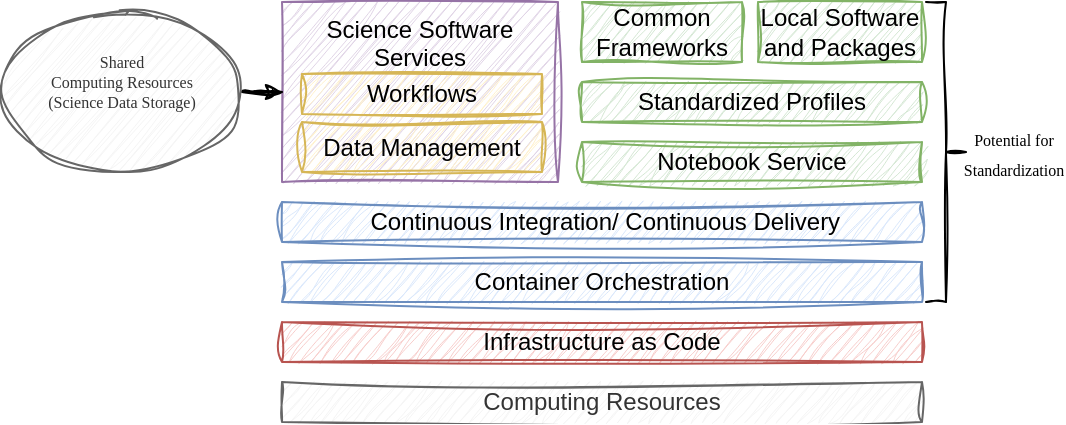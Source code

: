 <mxfile version="20.8.20" type="github">
  <diagram id="Ox-5USU47mw0coAknR-2" name="Page-1">
    <mxGraphModel dx="1092" dy="607" grid="1" gridSize="10" guides="1" tooltips="1" connect="1" arrows="1" fold="1" page="1" pageScale="1" pageWidth="850" pageHeight="1100" math="0" shadow="0">
      <root>
        <mxCell id="0" />
        <mxCell id="1" parent="0" />
        <mxCell id="gHRdiQ_8jNhcd9hCINz7-1" value="Infrastructure as Code" style="rounded=0;whiteSpace=wrap;html=1;fillColor=#f8cecc;strokeColor=#b85450;sketch=1;curveFitting=1;jiggle=2;" parent="1" vertex="1">
          <mxGeometry x="240" y="420" width="320" height="20" as="geometry" />
        </mxCell>
        <mxCell id="gHRdiQ_8jNhcd9hCINz7-3" value="Computing Resources" style="rounded=0;whiteSpace=wrap;html=1;fillColor=#f5f5f5;fontColor=#333333;strokeColor=#666666;sketch=1;curveFitting=1;jiggle=2;" parent="1" vertex="1">
          <mxGeometry x="240" y="450" width="320" height="20" as="geometry" />
        </mxCell>
        <mxCell id="gHRdiQ_8jNhcd9hCINz7-4" value="Container Orchestration" style="rounded=0;whiteSpace=wrap;html=1;fillColor=#dae8fc;strokeColor=#6c8ebf;sketch=1;curveFitting=1;jiggle=2;" parent="1" vertex="1">
          <mxGeometry x="240" y="390" width="320" height="20" as="geometry" />
        </mxCell>
        <mxCell id="gHRdiQ_8jNhcd9hCINz7-6" value="&amp;nbsp;Continuous Integration/ Continuous Delivery" style="rounded=0;whiteSpace=wrap;html=1;fillColor=#dae8fc;strokeColor=#6c8ebf;sketch=1;curveFitting=1;jiggle=2;" parent="1" vertex="1">
          <mxGeometry x="240" y="360" width="320" height="20" as="geometry" />
        </mxCell>
        <mxCell id="gHRdiQ_8jNhcd9hCINz7-8" value="" style="shape=curlyBracket;whiteSpace=wrap;html=1;rounded=0;flipH=1;labelPosition=right;verticalLabelPosition=middle;align=left;verticalAlign=middle;sketch=1;curveFitting=1;jiggle=2;" parent="1" vertex="1">
          <mxGeometry x="562" y="260" width="20" height="150" as="geometry" />
        </mxCell>
        <mxCell id="gHRdiQ_8jNhcd9hCINz7-9" value="&lt;font style=&quot;font-size: 8px;&quot;&gt;Potential for Standardization&lt;/font&gt;" style="text;html=1;strokeColor=none;fillColor=none;align=center;verticalAlign=middle;whiteSpace=wrap;rounded=0;shadow=0;fontFamily=Comic Sans MS;sketch=1;curveFitting=1;jiggle=2;" parent="1" vertex="1">
          <mxGeometry x="582" y="320" width="48" height="30" as="geometry" />
        </mxCell>
        <mxCell id="gHRdiQ_8jNhcd9hCINz7-10" value="Notebook Service" style="rounded=0;whiteSpace=wrap;html=1;fillColor=#d5e8d4;strokeColor=#82b366;sketch=1;curveFitting=1;jiggle=2;" parent="1" vertex="1">
          <mxGeometry x="390" y="330" width="170" height="20" as="geometry" />
        </mxCell>
        <mxCell id="gHRdiQ_8jNhcd9hCINz7-11" value="Science Software Services" style="rounded=0;whiteSpace=wrap;html=1;fillColor=#e1d5e7;strokeColor=#9673a6;verticalAlign=top;sketch=1;curveFitting=1;jiggle=2;" parent="1" vertex="1">
          <mxGeometry x="240" y="260" width="138" height="90" as="geometry" />
        </mxCell>
        <mxCell id="gHRdiQ_8jNhcd9hCINz7-18" style="edgeStyle=orthogonalEdgeStyle;rounded=0;orthogonalLoop=1;jettySize=auto;html=1;entryX=0;entryY=0.5;entryDx=0;entryDy=0;fontFamily=Comic Sans MS;fontSize=8;sketch=1;curveFitting=1;jiggle=2;" parent="1" source="gHRdiQ_8jNhcd9hCINz7-13" target="gHRdiQ_8jNhcd9hCINz7-11" edge="1">
          <mxGeometry relative="1" as="geometry" />
        </mxCell>
        <mxCell id="gHRdiQ_8jNhcd9hCINz7-13" value="&lt;div&gt;Shared&lt;/div&gt;&lt;div&gt;Computing Resources&lt;/div&gt;&lt;div&gt;(Science Data Storage)&lt;br&gt;&lt;/div&gt;&lt;div&gt;&lt;br&gt;&lt;/div&gt;" style="ellipse;whiteSpace=wrap;html=1;rounded=0;shadow=0;fontFamily=Comic Sans MS;fontSize=8;fillColor=#f5f5f5;fontColor=#333333;strokeColor=#666666;sketch=1;curveFitting=1;jiggle=2;" parent="1" vertex="1">
          <mxGeometry x="100" y="265" width="120" height="80" as="geometry" />
        </mxCell>
        <mxCell id="gHRdiQ_8jNhcd9hCINz7-14" value="Standardized Profiles" style="rounded=0;whiteSpace=wrap;html=1;fillColor=#d5e8d4;strokeColor=#82b366;sketch=1;curveFitting=1;jiggle=2;" parent="1" vertex="1">
          <mxGeometry x="390" y="300" width="170" height="20" as="geometry" />
        </mxCell>
        <mxCell id="gHRdiQ_8jNhcd9hCINz7-15" value="Common Frameworks" style="rounded=0;whiteSpace=wrap;html=1;fillColor=#d5e8d4;strokeColor=#82b366;sketch=1;curveFitting=1;jiggle=2;" parent="1" vertex="1">
          <mxGeometry x="390" y="260" width="80" height="30" as="geometry" />
        </mxCell>
        <mxCell id="gHRdiQ_8jNhcd9hCINz7-16" value="Local Software and Packages" style="rounded=0;whiteSpace=wrap;html=1;fillColor=#d5e8d4;strokeColor=#82b366;sketch=1;curveFitting=1;jiggle=2;" parent="1" vertex="1">
          <mxGeometry x="478" y="260" width="82" height="30" as="geometry" />
        </mxCell>
        <mxCell id="Abe1Vv22pAj8YZEP-MWm-1" value="Data Management" style="rounded=0;whiteSpace=wrap;html=1;fillColor=#fff2cc;strokeColor=#d6b656;sketch=1;curveFitting=1;jiggle=2;" vertex="1" parent="1">
          <mxGeometry x="250" y="320" width="120" height="25" as="geometry" />
        </mxCell>
        <mxCell id="Abe1Vv22pAj8YZEP-MWm-2" value="Workflows" style="rounded=0;whiteSpace=wrap;html=1;fillColor=#fff2cc;strokeColor=#d6b656;sketch=1;curveFitting=1;jiggle=2;" vertex="1" parent="1">
          <mxGeometry x="250" y="296" width="120" height="20" as="geometry" />
        </mxCell>
      </root>
    </mxGraphModel>
  </diagram>
</mxfile>
